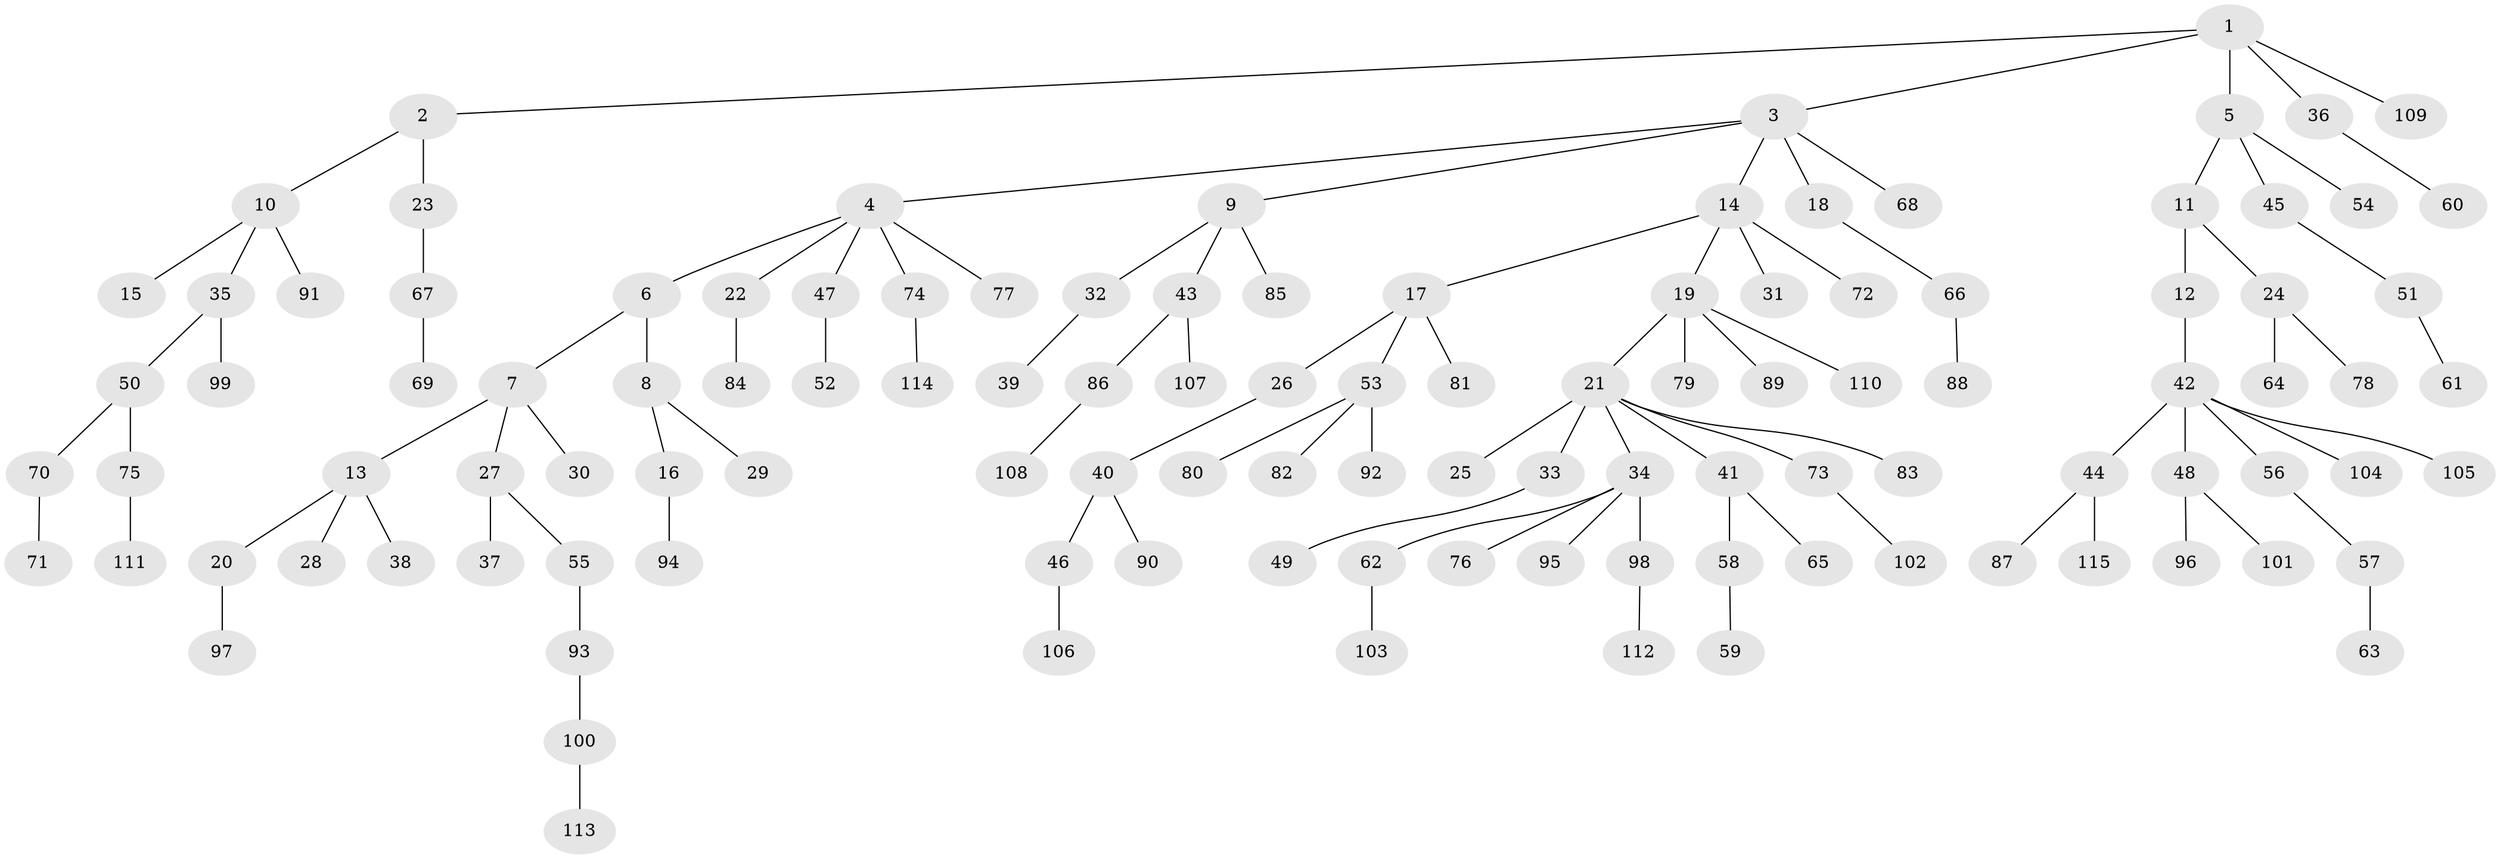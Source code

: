 // Generated by graph-tools (version 1.1) at 2025/26/03/09/25 03:26:25]
// undirected, 115 vertices, 114 edges
graph export_dot {
graph [start="1"]
  node [color=gray90,style=filled];
  1;
  2;
  3;
  4;
  5;
  6;
  7;
  8;
  9;
  10;
  11;
  12;
  13;
  14;
  15;
  16;
  17;
  18;
  19;
  20;
  21;
  22;
  23;
  24;
  25;
  26;
  27;
  28;
  29;
  30;
  31;
  32;
  33;
  34;
  35;
  36;
  37;
  38;
  39;
  40;
  41;
  42;
  43;
  44;
  45;
  46;
  47;
  48;
  49;
  50;
  51;
  52;
  53;
  54;
  55;
  56;
  57;
  58;
  59;
  60;
  61;
  62;
  63;
  64;
  65;
  66;
  67;
  68;
  69;
  70;
  71;
  72;
  73;
  74;
  75;
  76;
  77;
  78;
  79;
  80;
  81;
  82;
  83;
  84;
  85;
  86;
  87;
  88;
  89;
  90;
  91;
  92;
  93;
  94;
  95;
  96;
  97;
  98;
  99;
  100;
  101;
  102;
  103;
  104;
  105;
  106;
  107;
  108;
  109;
  110;
  111;
  112;
  113;
  114;
  115;
  1 -- 2;
  1 -- 3;
  1 -- 5;
  1 -- 36;
  1 -- 109;
  2 -- 10;
  2 -- 23;
  3 -- 4;
  3 -- 9;
  3 -- 14;
  3 -- 18;
  3 -- 68;
  4 -- 6;
  4 -- 22;
  4 -- 47;
  4 -- 74;
  4 -- 77;
  5 -- 11;
  5 -- 45;
  5 -- 54;
  6 -- 7;
  6 -- 8;
  7 -- 13;
  7 -- 27;
  7 -- 30;
  8 -- 16;
  8 -- 29;
  9 -- 32;
  9 -- 43;
  9 -- 85;
  10 -- 15;
  10 -- 35;
  10 -- 91;
  11 -- 12;
  11 -- 24;
  12 -- 42;
  13 -- 20;
  13 -- 28;
  13 -- 38;
  14 -- 17;
  14 -- 19;
  14 -- 31;
  14 -- 72;
  16 -- 94;
  17 -- 26;
  17 -- 53;
  17 -- 81;
  18 -- 66;
  19 -- 21;
  19 -- 79;
  19 -- 89;
  19 -- 110;
  20 -- 97;
  21 -- 25;
  21 -- 33;
  21 -- 34;
  21 -- 41;
  21 -- 73;
  21 -- 83;
  22 -- 84;
  23 -- 67;
  24 -- 64;
  24 -- 78;
  26 -- 40;
  27 -- 37;
  27 -- 55;
  32 -- 39;
  33 -- 49;
  34 -- 62;
  34 -- 76;
  34 -- 95;
  34 -- 98;
  35 -- 50;
  35 -- 99;
  36 -- 60;
  40 -- 46;
  40 -- 90;
  41 -- 58;
  41 -- 65;
  42 -- 44;
  42 -- 48;
  42 -- 56;
  42 -- 104;
  42 -- 105;
  43 -- 86;
  43 -- 107;
  44 -- 87;
  44 -- 115;
  45 -- 51;
  46 -- 106;
  47 -- 52;
  48 -- 96;
  48 -- 101;
  50 -- 70;
  50 -- 75;
  51 -- 61;
  53 -- 80;
  53 -- 82;
  53 -- 92;
  55 -- 93;
  56 -- 57;
  57 -- 63;
  58 -- 59;
  62 -- 103;
  66 -- 88;
  67 -- 69;
  70 -- 71;
  73 -- 102;
  74 -- 114;
  75 -- 111;
  86 -- 108;
  93 -- 100;
  98 -- 112;
  100 -- 113;
}
